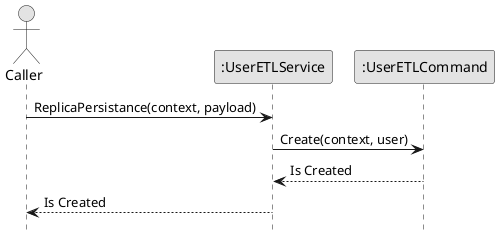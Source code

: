 @startuml CreateUserETL

skinparam ConditionStyle hline
skinparam Monochrome true
skinparam Shadowing false
hide footbox

actor Caller
participant ":UserETLService" as UserETLService
participant ":UserETLCommand" as UserETLCommand

Caller->UserETLService: ReplicaPersistance(context, payload)
UserETLService->UserETLCommand: Create(context, user)
UserETLCommand-->UserETLService: Is Created
UserETLService-->Caller: Is Created

@enduml